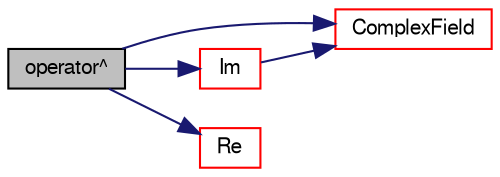 digraph "operator^"
{
  bgcolor="transparent";
  edge [fontname="FreeSans",fontsize="10",labelfontname="FreeSans",labelfontsize="10"];
  node [fontname="FreeSans",fontsize="10",shape=record];
  rankdir="LR";
  Node66959 [label="operator^",height=0.2,width=0.4,color="black", fillcolor="grey75", style="filled", fontcolor="black"];
  Node66959 -> Node66960 [color="midnightblue",fontsize="10",style="solid",fontname="FreeSans"];
  Node66960 [label="ComplexField",height=0.2,width=0.4,color="red",URL="$a21124.html#a999ab335be8c8dc617a16ed7e9c5b2f3"];
  Node66959 -> Node66962 [color="midnightblue",fontsize="10",style="solid",fontname="FreeSans"];
  Node66962 [label="Im",height=0.2,width=0.4,color="red",URL="$a21124.html#a2aa28e1d6a7dc902f1c5ab7138866d73"];
  Node66962 -> Node66960 [color="midnightblue",fontsize="10",style="solid",fontname="FreeSans"];
  Node66959 -> Node66966 [color="midnightblue",fontsize="10",style="solid",fontname="FreeSans"];
  Node66966 [label="Re",height=0.2,width=0.4,color="red",URL="$a21124.html#affa366970bcbe0f7ccf7c85557a3e12b"];
}
